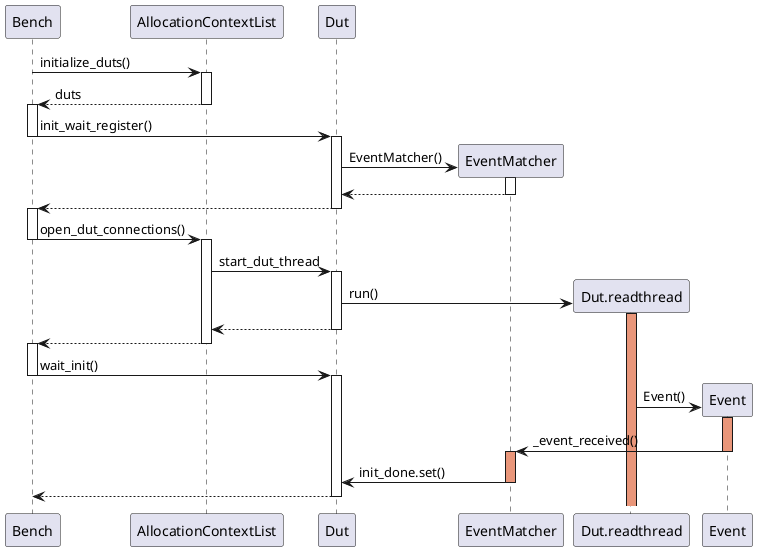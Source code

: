 @startuml

Bench -> AllocationContextList: initialize_duts()
activate AllocationContextList

AllocationContextList --> Bench: duts
deactivate AllocationContextList
activate Bench

Bench -> Dut: init_wait_register()
deactivate Bench
activate Dut

create EventMatcher
Dut -> EventMatcher: EventMatcher()
activate EventMatcher
EventMatcher --> Dut
deactivate EventMatcher
Dut --> Bench
deactivate Dut
activate Bench

Bench -> AllocationContextList: open_dut_connections()
deactivate Bench
activate AllocationContextList

AllocationContextList -> Dut: start_dut_thread
activate Dut

create Dut.readthread
Dut -> Dut.readthread: run()
activate Dut.readthread #DarkSalmon
Dut --> AllocationContextList
deactivate Dut

AllocationContextList --> Bench
deactivate AllocationContextList
activate Bench

Bench -> Dut: wait_init()
deactivate Bench
activate Dut

create Event
Dut.readthread -> Event: Event()
activate Event #DarkSalmon
Event -> EventMatcher: _event_received()
deactivate Event
activate EventMatcher #DarkSalmon
EventMatcher -> Dut: init_done.set()
deactivate EventMatcher

Dut --> Bench
deactivate Dut

@enduml